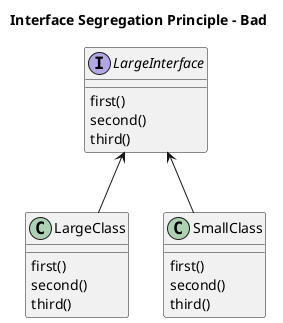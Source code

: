 @startuml
title Interface Segregation Principle - Bad

interface LargeInterface {
    first()
    second()
    third()
}

class LargeClass {
    first()
    second()
    third()
}

class SmallClass {
    first()
    second()
    third()
}

LargeInterface <-- LargeClass
LargeInterface <-- SmallClass
@enduml

@startuml
title Interface Segregation Principle - Good

interface FirstInterface {
    first()
}

interface SecondInterface {
    second()
}

interface ThirdInterface {
    third()
}


class LargeClass {
    first()
    second()
    third()
}

class SmallClass {
    second()
}

FirstInterface <-- LargeClass
SecondInterface <-- LargeClass
ThirdInterface <-- LargeClass
SecondInterface <-- SmallClass
@enduml